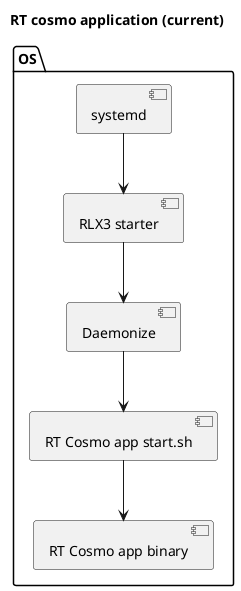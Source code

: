 @startuml

title RT cosmo application (current)

package "OS" {
    component [systemd] as systemd
    component [RLX3 starter] as rlx3starter
    component [Daemonize] as daemonize
    component [RT Cosmo app start.sh] as rtcosmostart
    component [RT Cosmo app binary] as rtcosmoapp
}

systemd -down-> rlx3starter
rlx3starter -down-> daemonize
daemonize -down-> rtcosmostart
rtcosmostart -down-> rtcosmoapp

@enduml
